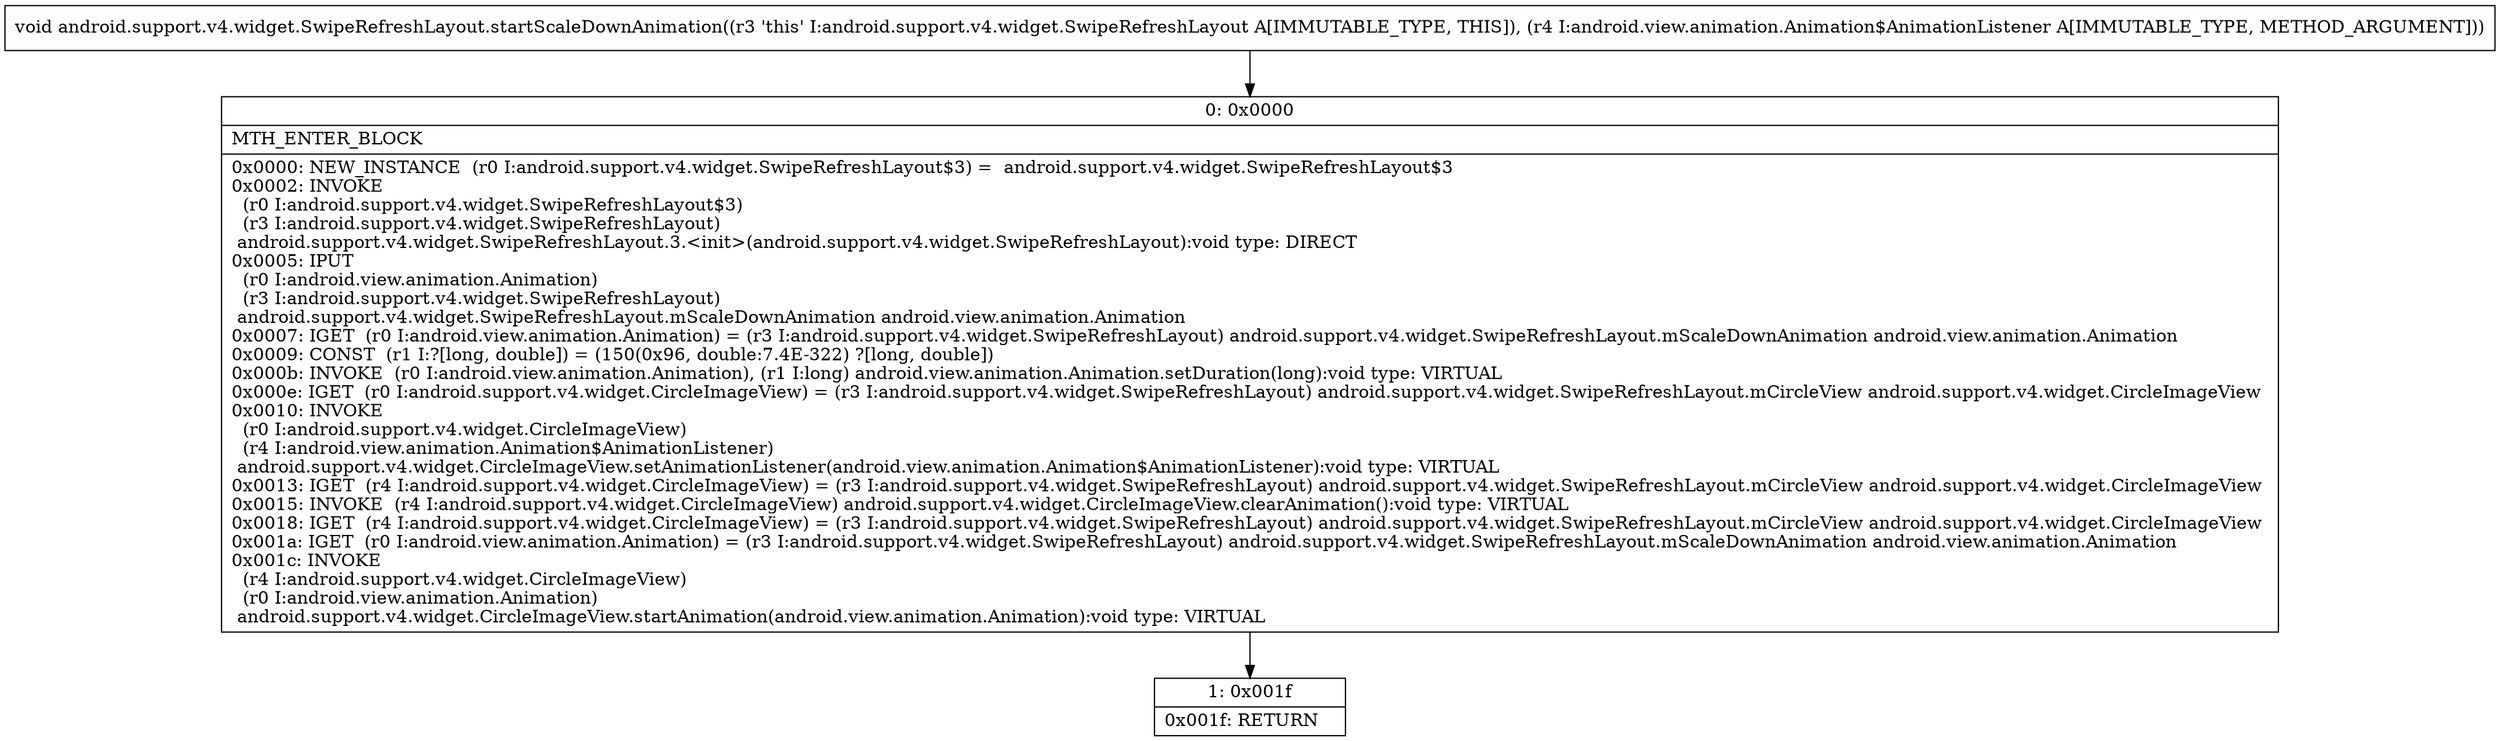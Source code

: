 digraph "CFG forandroid.support.v4.widget.SwipeRefreshLayout.startScaleDownAnimation(Landroid\/view\/animation\/Animation$AnimationListener;)V" {
Node_0 [shape=record,label="{0\:\ 0x0000|MTH_ENTER_BLOCK\l|0x0000: NEW_INSTANCE  (r0 I:android.support.v4.widget.SwipeRefreshLayout$3) =  android.support.v4.widget.SwipeRefreshLayout$3 \l0x0002: INVOKE  \l  (r0 I:android.support.v4.widget.SwipeRefreshLayout$3)\l  (r3 I:android.support.v4.widget.SwipeRefreshLayout)\l android.support.v4.widget.SwipeRefreshLayout.3.\<init\>(android.support.v4.widget.SwipeRefreshLayout):void type: DIRECT \l0x0005: IPUT  \l  (r0 I:android.view.animation.Animation)\l  (r3 I:android.support.v4.widget.SwipeRefreshLayout)\l android.support.v4.widget.SwipeRefreshLayout.mScaleDownAnimation android.view.animation.Animation \l0x0007: IGET  (r0 I:android.view.animation.Animation) = (r3 I:android.support.v4.widget.SwipeRefreshLayout) android.support.v4.widget.SwipeRefreshLayout.mScaleDownAnimation android.view.animation.Animation \l0x0009: CONST  (r1 I:?[long, double]) = (150(0x96, double:7.4E\-322) ?[long, double]) \l0x000b: INVOKE  (r0 I:android.view.animation.Animation), (r1 I:long) android.view.animation.Animation.setDuration(long):void type: VIRTUAL \l0x000e: IGET  (r0 I:android.support.v4.widget.CircleImageView) = (r3 I:android.support.v4.widget.SwipeRefreshLayout) android.support.v4.widget.SwipeRefreshLayout.mCircleView android.support.v4.widget.CircleImageView \l0x0010: INVOKE  \l  (r0 I:android.support.v4.widget.CircleImageView)\l  (r4 I:android.view.animation.Animation$AnimationListener)\l android.support.v4.widget.CircleImageView.setAnimationListener(android.view.animation.Animation$AnimationListener):void type: VIRTUAL \l0x0013: IGET  (r4 I:android.support.v4.widget.CircleImageView) = (r3 I:android.support.v4.widget.SwipeRefreshLayout) android.support.v4.widget.SwipeRefreshLayout.mCircleView android.support.v4.widget.CircleImageView \l0x0015: INVOKE  (r4 I:android.support.v4.widget.CircleImageView) android.support.v4.widget.CircleImageView.clearAnimation():void type: VIRTUAL \l0x0018: IGET  (r4 I:android.support.v4.widget.CircleImageView) = (r3 I:android.support.v4.widget.SwipeRefreshLayout) android.support.v4.widget.SwipeRefreshLayout.mCircleView android.support.v4.widget.CircleImageView \l0x001a: IGET  (r0 I:android.view.animation.Animation) = (r3 I:android.support.v4.widget.SwipeRefreshLayout) android.support.v4.widget.SwipeRefreshLayout.mScaleDownAnimation android.view.animation.Animation \l0x001c: INVOKE  \l  (r4 I:android.support.v4.widget.CircleImageView)\l  (r0 I:android.view.animation.Animation)\l android.support.v4.widget.CircleImageView.startAnimation(android.view.animation.Animation):void type: VIRTUAL \l}"];
Node_1 [shape=record,label="{1\:\ 0x001f|0x001f: RETURN   \l}"];
MethodNode[shape=record,label="{void android.support.v4.widget.SwipeRefreshLayout.startScaleDownAnimation((r3 'this' I:android.support.v4.widget.SwipeRefreshLayout A[IMMUTABLE_TYPE, THIS]), (r4 I:android.view.animation.Animation$AnimationListener A[IMMUTABLE_TYPE, METHOD_ARGUMENT])) }"];
MethodNode -> Node_0;
Node_0 -> Node_1;
}

